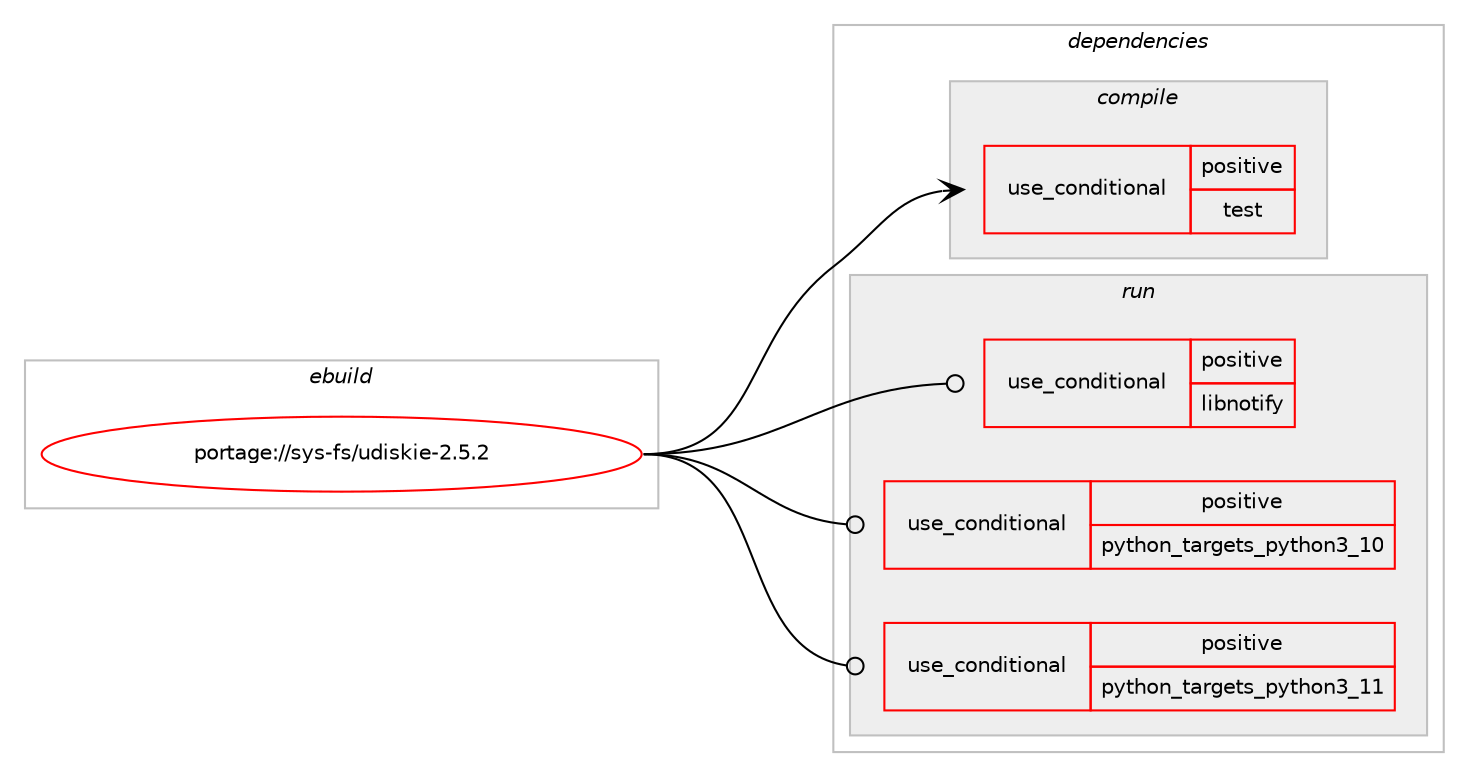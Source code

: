 digraph prolog {

# *************
# Graph options
# *************

newrank=true;
concentrate=true;
compound=true;
graph [rankdir=LR,fontname=Helvetica,fontsize=10,ranksep=1.5];#, ranksep=2.5, nodesep=0.2];
edge  [arrowhead=vee];
node  [fontname=Helvetica,fontsize=10];

# **********
# The ebuild
# **********

subgraph cluster_leftcol {
color=gray;
rank=same;
label=<<i>ebuild</i>>;
id [label="portage://sys-fs/udiskie-2.5.2", color=red, width=4, href="../sys-fs/udiskie-2.5.2.svg"];
}

# ****************
# The dependencies
# ****************

subgraph cluster_midcol {
color=gray;
label=<<i>dependencies</i>>;
subgraph cluster_compile {
fillcolor="#eeeeee";
style=filled;
label=<<i>compile</i>>;
subgraph cond113703 {
dependency219317 [label=<<TABLE BORDER="0" CELLBORDER="1" CELLSPACING="0" CELLPADDING="4"><TR><TD ROWSPAN="3" CELLPADDING="10">use_conditional</TD></TR><TR><TD>positive</TD></TR><TR><TD>test</TD></TR></TABLE>>, shape=none, color=red];
# *** BEGIN UNKNOWN DEPENDENCY TYPE (TODO) ***
# dependency219317 -> package_dependency(portage://sys-fs/udiskie-2.5.2,install,no,dev-python,keyutils,none,[,,],[],[use(optenable(python_targets_python3_10),negative),use(optenable(python_targets_python3_11),negative)])
# *** END UNKNOWN DEPENDENCY TYPE (TODO) ***

# *** BEGIN UNKNOWN DEPENDENCY TYPE (TODO) ***
# dependency219317 -> package_dependency(portage://sys-fs/udiskie-2.5.2,install,no,dev-python,pyyaml,none,[,,],[],[use(optenable(python_targets_python3_10),negative),use(optenable(python_targets_python3_11),negative)])
# *** END UNKNOWN DEPENDENCY TYPE (TODO) ***

}
id:e -> dependency219317:w [weight=20,style="solid",arrowhead="vee"];
# *** BEGIN UNKNOWN DEPENDENCY TYPE (TODO) ***
# id -> package_dependency(portage://sys-fs/udiskie-2.5.2,install,no,app-text,asciidoc,none,[,,],[],[])
# *** END UNKNOWN DEPENDENCY TYPE (TODO) ***

}
subgraph cluster_compileandrun {
fillcolor="#eeeeee";
style=filled;
label=<<i>compile and run</i>>;
}
subgraph cluster_run {
fillcolor="#eeeeee";
style=filled;
label=<<i>run</i>>;
subgraph cond113704 {
dependency219318 [label=<<TABLE BORDER="0" CELLBORDER="1" CELLSPACING="0" CELLPADDING="4"><TR><TD ROWSPAN="3" CELLPADDING="10">use_conditional</TD></TR><TR><TD>positive</TD></TR><TR><TD>libnotify</TD></TR></TABLE>>, shape=none, color=red];
# *** BEGIN UNKNOWN DEPENDENCY TYPE (TODO) ***
# dependency219318 -> package_dependency(portage://sys-fs/udiskie-2.5.2,run,no,x11-libs,libnotify,none,[,,],[],[use(enable(introspection),none)])
# *** END UNKNOWN DEPENDENCY TYPE (TODO) ***

}
id:e -> dependency219318:w [weight=20,style="solid",arrowhead="odot"];
subgraph cond113705 {
dependency219319 [label=<<TABLE BORDER="0" CELLBORDER="1" CELLSPACING="0" CELLPADDING="4"><TR><TD ROWSPAN="3" CELLPADDING="10">use_conditional</TD></TR><TR><TD>positive</TD></TR><TR><TD>python_targets_python3_10</TD></TR></TABLE>>, shape=none, color=red];
# *** BEGIN UNKNOWN DEPENDENCY TYPE (TODO) ***
# dependency219319 -> package_dependency(portage://sys-fs/udiskie-2.5.2,run,no,dev-lang,python,none,[,,],[slot(3.10)],[])
# *** END UNKNOWN DEPENDENCY TYPE (TODO) ***

}
id:e -> dependency219319:w [weight=20,style="solid",arrowhead="odot"];
subgraph cond113706 {
dependency219320 [label=<<TABLE BORDER="0" CELLBORDER="1" CELLSPACING="0" CELLPADDING="4"><TR><TD ROWSPAN="3" CELLPADDING="10">use_conditional</TD></TR><TR><TD>positive</TD></TR><TR><TD>python_targets_python3_11</TD></TR></TABLE>>, shape=none, color=red];
# *** BEGIN UNKNOWN DEPENDENCY TYPE (TODO) ***
# dependency219320 -> package_dependency(portage://sys-fs/udiskie-2.5.2,run,no,dev-lang,python,none,[,,],[slot(3.11)],[])
# *** END UNKNOWN DEPENDENCY TYPE (TODO) ***

}
id:e -> dependency219320:w [weight=20,style="solid",arrowhead="odot"];
# *** BEGIN UNKNOWN DEPENDENCY TYPE (TODO) ***
# id -> package_dependency(portage://sys-fs/udiskie-2.5.2,run,no,dev-python,docopt,none,[,,],[],[use(optenable(python_targets_python3_10),negative),use(optenable(python_targets_python3_11),negative)])
# *** END UNKNOWN DEPENDENCY TYPE (TODO) ***

# *** BEGIN UNKNOWN DEPENDENCY TYPE (TODO) ***
# id -> package_dependency(portage://sys-fs/udiskie-2.5.2,run,no,dev-python,pygobject,none,[,,],[slot(3)],[use(optenable(python_targets_python3_10),negative),use(optenable(python_targets_python3_11),negative)])
# *** END UNKNOWN DEPENDENCY TYPE (TODO) ***

# *** BEGIN UNKNOWN DEPENDENCY TYPE (TODO) ***
# id -> package_dependency(portage://sys-fs/udiskie-2.5.2,run,no,dev-python,pyyaml,none,[,,],[],[use(optenable(python_targets_python3_10),negative),use(optenable(python_targets_python3_11),negative)])
# *** END UNKNOWN DEPENDENCY TYPE (TODO) ***

# *** BEGIN UNKNOWN DEPENDENCY TYPE (TODO) ***
# id -> package_dependency(portage://sys-fs/udiskie-2.5.2,run,no,sys-fs,udisks,none,[,,],[slot(2)],[])
# *** END UNKNOWN DEPENDENCY TYPE (TODO) ***

}
}

# **************
# The candidates
# **************

subgraph cluster_choices {
rank=same;
color=gray;
label=<<i>candidates</i>>;

}

}
